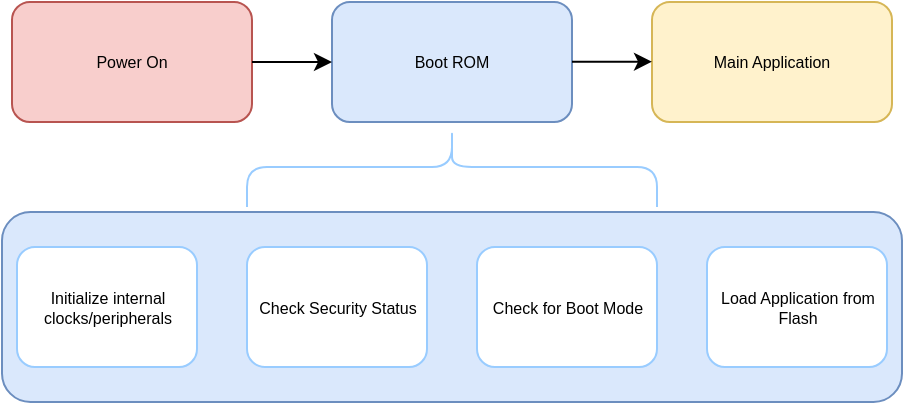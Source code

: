 <mxfile version="16.5.1" type="device"><diagram id="kz_vC-rCPiBy2TJTFQcR" name="Page-1"><mxGraphModel dx="687" dy="412" grid="1" gridSize="5" guides="1" tooltips="1" connect="1" arrows="1" fold="1" page="1" pageScale="1" pageWidth="850" pageHeight="1100" math="0" shadow="0"><root><mxCell id="0"/><mxCell id="1" parent="0"/><mxCell id="tUysU_eD7JcOvPiuQvn0-45" value="Power On" style="rounded=1;whiteSpace=wrap;html=1;fontSize=8;strokeColor=#b85450;fillColor=#f8cecc;" vertex="1" parent="1"><mxGeometry x="20" y="100" width="120" height="60" as="geometry"/></mxCell><mxCell id="tUysU_eD7JcOvPiuQvn0-46" value="Boot ROM" style="rounded=1;whiteSpace=wrap;html=1;fontSize=8;strokeColor=#6c8ebf;fillColor=#dae8fc;" vertex="1" parent="1"><mxGeometry x="180" y="100" width="120" height="60" as="geometry"/></mxCell><mxCell id="tUysU_eD7JcOvPiuQvn0-47" value="" style="endArrow=classic;html=1;rounded=0;fontSize=8;exitX=1;exitY=0.5;exitDx=0;exitDy=0;entryX=0;entryY=0.5;entryDx=0;entryDy=0;" edge="1" parent="1" source="tUysU_eD7JcOvPiuQvn0-45" target="tUysU_eD7JcOvPiuQvn0-46"><mxGeometry width="50" height="50" relative="1" as="geometry"><mxPoint x="160" y="165" as="sourcePoint"/><mxPoint x="210" y="115" as="targetPoint"/></mxGeometry></mxCell><mxCell id="tUysU_eD7JcOvPiuQvn0-48" value="Main Application" style="rounded=1;whiteSpace=wrap;html=1;fontSize=8;strokeColor=#d6b656;fillColor=#fff2cc;" vertex="1" parent="1"><mxGeometry x="340" y="100" width="120" height="60" as="geometry"/></mxCell><mxCell id="tUysU_eD7JcOvPiuQvn0-49" value="" style="endArrow=classic;html=1;rounded=0;fontSize=8;exitX=1;exitY=0.5;exitDx=0;exitDy=0;entryX=0;entryY=0.5;entryDx=0;entryDy=0;" edge="1" parent="1"><mxGeometry width="50" height="50" relative="1" as="geometry"><mxPoint x="300" y="129.86" as="sourcePoint"/><mxPoint x="340" y="129.86" as="targetPoint"/></mxGeometry></mxCell><mxCell id="tUysU_eD7JcOvPiuQvn0-50" value="" style="rounded=1;whiteSpace=wrap;html=1;fontSize=8;strokeColor=#6c8ebf;fillColor=#dae8fc;" vertex="1" parent="1"><mxGeometry x="15" y="205" width="450" height="95" as="geometry"/></mxCell><mxCell id="tUysU_eD7JcOvPiuQvn0-51" value="Initialize internal clocks/peripherals" style="rounded=1;whiteSpace=wrap;html=1;fontSize=8;strokeColor=#99CCFF;" vertex="1" parent="1"><mxGeometry x="22.5" y="222.5" width="90" height="60" as="geometry"/></mxCell><mxCell id="tUysU_eD7JcOvPiuQvn0-52" value="Check Security Status" style="rounded=1;whiteSpace=wrap;html=1;fontSize=8;strokeColor=#99CCFF;" vertex="1" parent="1"><mxGeometry x="137.5" y="222.5" width="90" height="60" as="geometry"/></mxCell><mxCell id="tUysU_eD7JcOvPiuQvn0-53" value="Load Application from Flash" style="rounded=1;whiteSpace=wrap;html=1;fontSize=8;strokeColor=#99CCFF;" vertex="1" parent="1"><mxGeometry x="367.5" y="222.5" width="90" height="60" as="geometry"/></mxCell><mxCell id="tUysU_eD7JcOvPiuQvn0-54" value="Check for Boot Mode" style="rounded=1;whiteSpace=wrap;html=1;fontSize=8;strokeColor=#99CCFF;" vertex="1" parent="1"><mxGeometry x="252.5" y="222.5" width="90" height="60" as="geometry"/></mxCell><mxCell id="tUysU_eD7JcOvPiuQvn0-57" value="" style="shape=curlyBracket;whiteSpace=wrap;html=1;rounded=1;flipH=1;fontSize=8;strokeColor=#99CCFF;rotation=-90;" vertex="1" parent="1"><mxGeometry x="220" y="80" width="40" height="205" as="geometry"/></mxCell></root></mxGraphModel></diagram></mxfile>